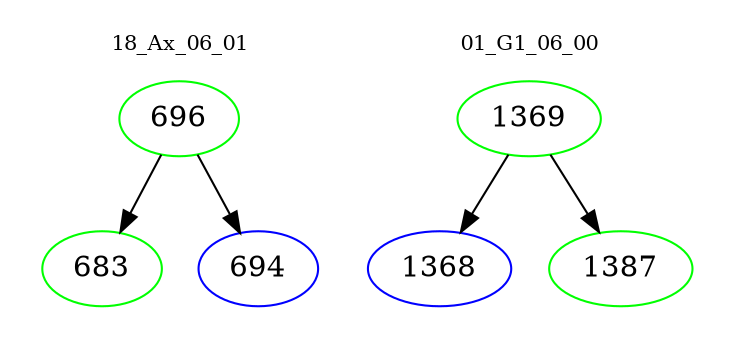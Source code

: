 digraph{
subgraph cluster_0 {
color = white
label = "18_Ax_06_01";
fontsize=10;
T0_696 [label="696", color="green"]
T0_696 -> T0_683 [color="black"]
T0_683 [label="683", color="green"]
T0_696 -> T0_694 [color="black"]
T0_694 [label="694", color="blue"]
}
subgraph cluster_1 {
color = white
label = "01_G1_06_00";
fontsize=10;
T1_1369 [label="1369", color="green"]
T1_1369 -> T1_1368 [color="black"]
T1_1368 [label="1368", color="blue"]
T1_1369 -> T1_1387 [color="black"]
T1_1387 [label="1387", color="green"]
}
}
